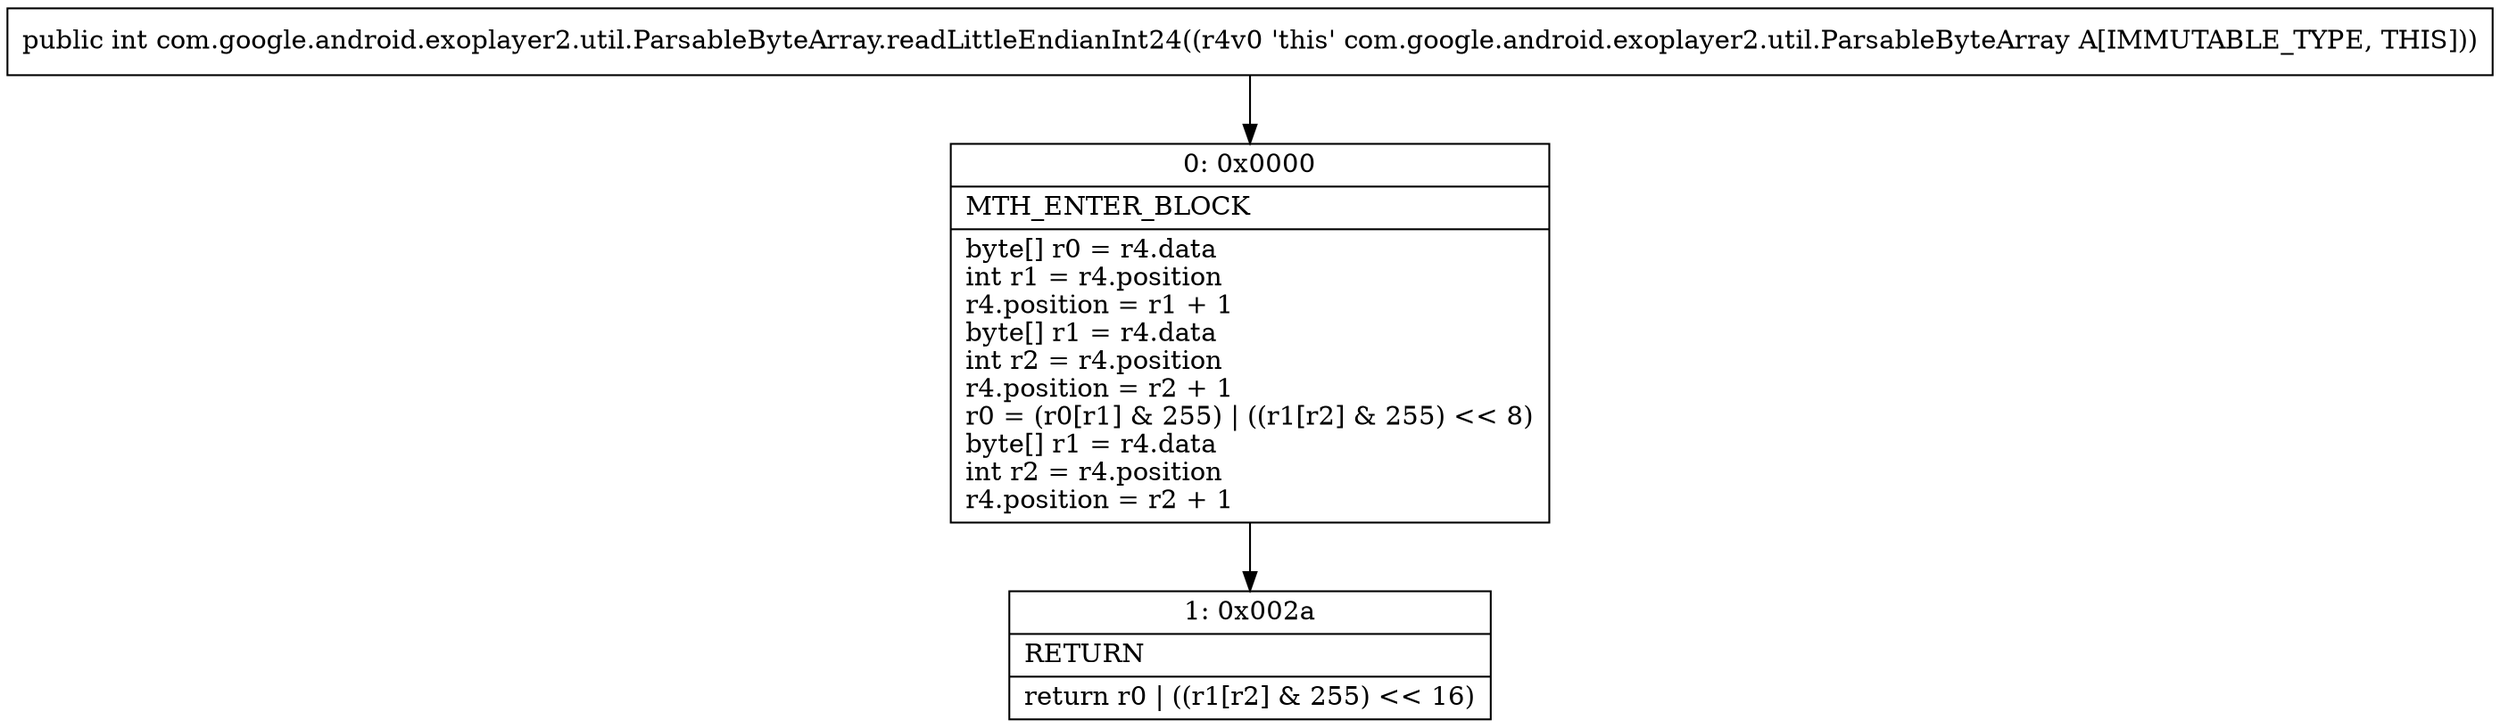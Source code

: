 digraph "CFG forcom.google.android.exoplayer2.util.ParsableByteArray.readLittleEndianInt24()I" {
Node_0 [shape=record,label="{0\:\ 0x0000|MTH_ENTER_BLOCK\l|byte[] r0 = r4.data\lint r1 = r4.position\lr4.position = r1 + 1\lbyte[] r1 = r4.data\lint r2 = r4.position\lr4.position = r2 + 1\lr0 = (r0[r1] & 255) \| ((r1[r2] & 255) \<\< 8)\lbyte[] r1 = r4.data\lint r2 = r4.position\lr4.position = r2 + 1\l}"];
Node_1 [shape=record,label="{1\:\ 0x002a|RETURN\l|return r0 \| ((r1[r2] & 255) \<\< 16)\l}"];
MethodNode[shape=record,label="{public int com.google.android.exoplayer2.util.ParsableByteArray.readLittleEndianInt24((r4v0 'this' com.google.android.exoplayer2.util.ParsableByteArray A[IMMUTABLE_TYPE, THIS])) }"];
MethodNode -> Node_0;
Node_0 -> Node_1;
}

